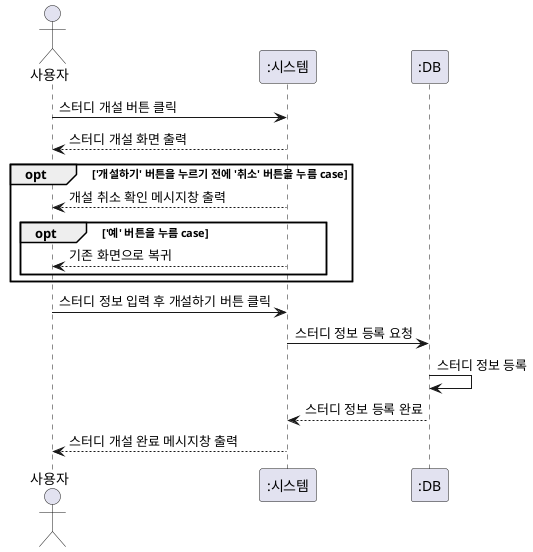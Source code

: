 @startuml
actor "사용자" as 사용자
participant ":시스템" as 시스템
participant ":DB" as DB

사용자 -> 시스템 : 스터디 개설 버튼 클릭
사용자 <-- 시스템 : 스터디 개설 화면 출력

opt '개설하기' 버튼을 누르기 전에 '취소' 버튼을 누름 case
   사용자 <-- 시스템 : 개설 취소 확인 메시지창 출력
   opt '예' 버튼을 누름 case
      사용자 <-- 시스템 : 기존 화면으로 복귀
   end
end

사용자 -> 시스템 : 스터디 정보 입력 후 개설하기 버튼 클릭
시스템 -> DB : 스터디 정보 등록 요청
DB -> DB : 스터디 정보 등록
시스템 <-- DB : 스터디 정보 등록 완료
사용자 <-- 시스템 : 스터디 개설 완료 메시지창 출력
@enduml